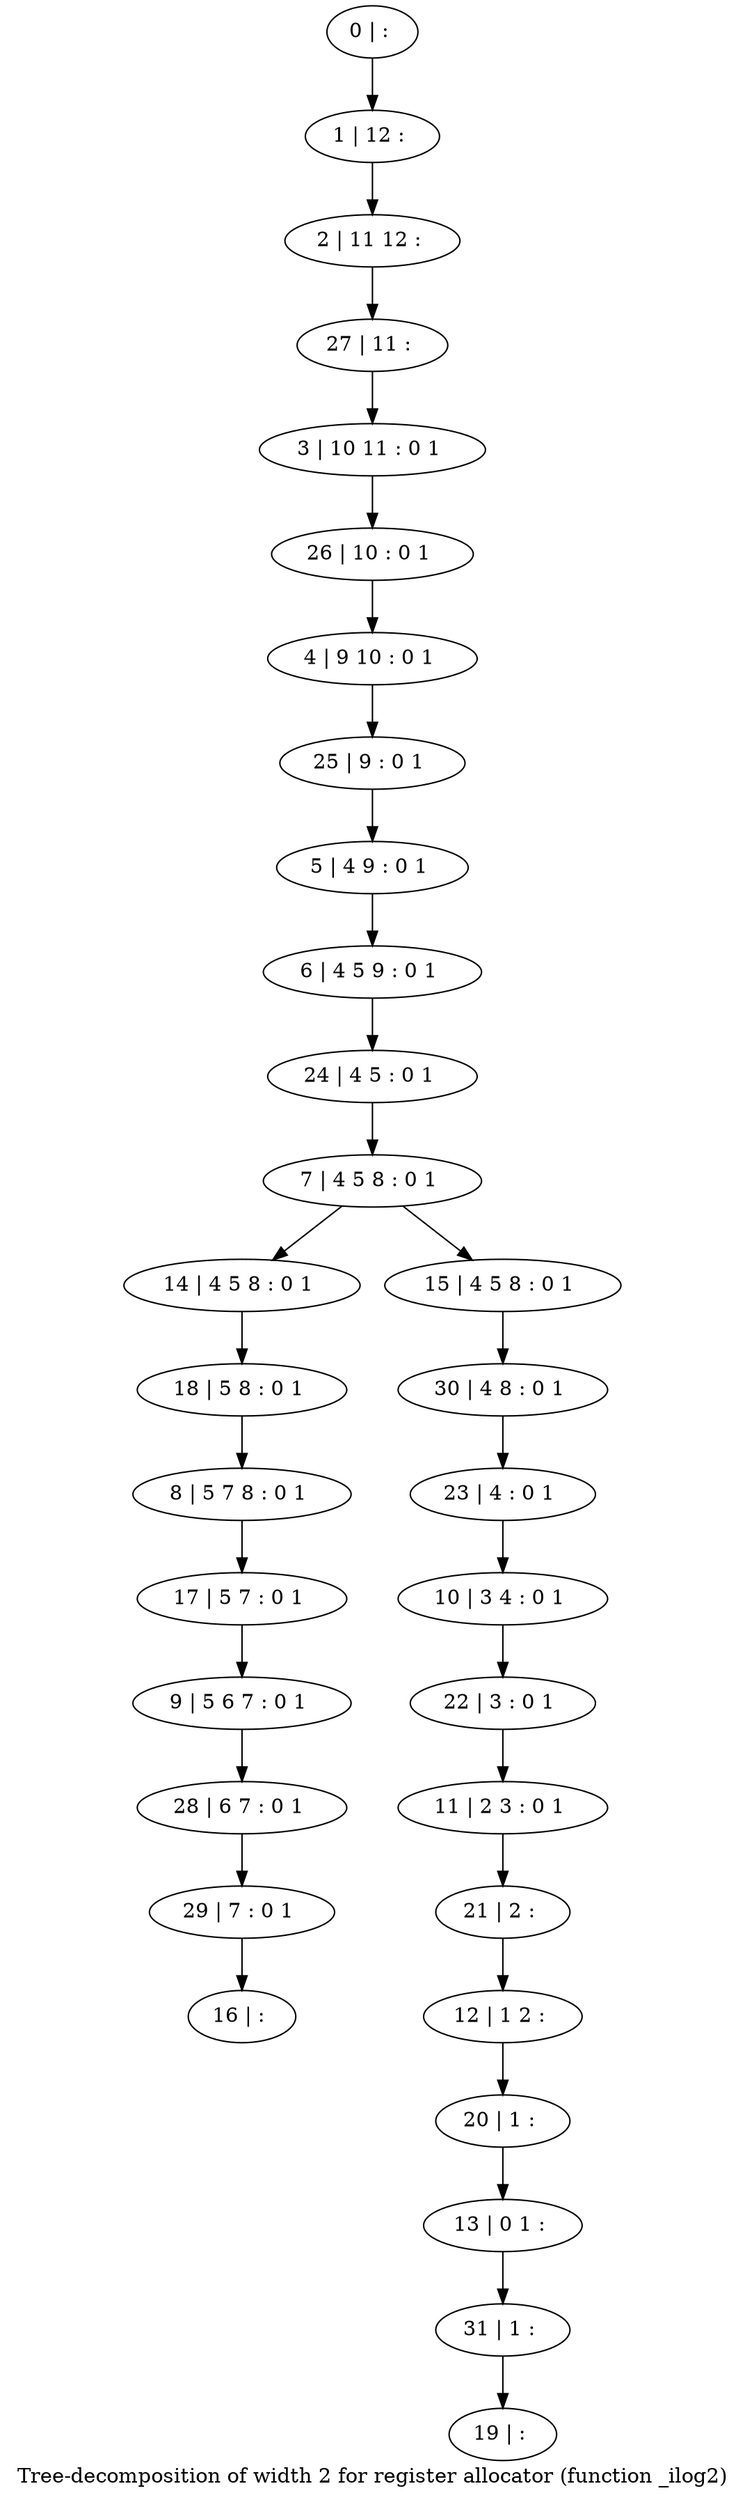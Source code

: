 digraph G {
graph [label="Tree-decomposition of width 2 for register allocator (function _ilog2)"]
0[label="0 | : "];
1[label="1 | 12 : "];
2[label="2 | 11 12 : "];
3[label="3 | 10 11 : 0 1 "];
4[label="4 | 9 10 : 0 1 "];
5[label="5 | 4 9 : 0 1 "];
6[label="6 | 4 5 9 : 0 1 "];
7[label="7 | 4 5 8 : 0 1 "];
8[label="8 | 5 7 8 : 0 1 "];
9[label="9 | 5 6 7 : 0 1 "];
10[label="10 | 3 4 : 0 1 "];
11[label="11 | 2 3 : 0 1 "];
12[label="12 | 1 2 : "];
13[label="13 | 0 1 : "];
14[label="14 | 4 5 8 : 0 1 "];
15[label="15 | 4 5 8 : 0 1 "];
16[label="16 | : "];
17[label="17 | 5 7 : 0 1 "];
18[label="18 | 5 8 : 0 1 "];
19[label="19 | : "];
20[label="20 | 1 : "];
21[label="21 | 2 : "];
22[label="22 | 3 : 0 1 "];
23[label="23 | 4 : 0 1 "];
24[label="24 | 4 5 : 0 1 "];
25[label="25 | 9 : 0 1 "];
26[label="26 | 10 : 0 1 "];
27[label="27 | 11 : "];
28[label="28 | 6 7 : 0 1 "];
29[label="29 | 7 : 0 1 "];
30[label="30 | 4 8 : 0 1 "];
31[label="31 | 1 : "];
0->1 ;
1->2 ;
5->6 ;
7->14 ;
7->15 ;
17->9 ;
8->17 ;
18->8 ;
14->18 ;
20->13 ;
12->20 ;
21->12 ;
11->21 ;
22->11 ;
10->22 ;
23->10 ;
24->7 ;
6->24 ;
25->5 ;
4->25 ;
26->4 ;
3->26 ;
27->3 ;
2->27 ;
9->28 ;
29->16 ;
28->29 ;
30->23 ;
15->30 ;
31->19 ;
13->31 ;
}
